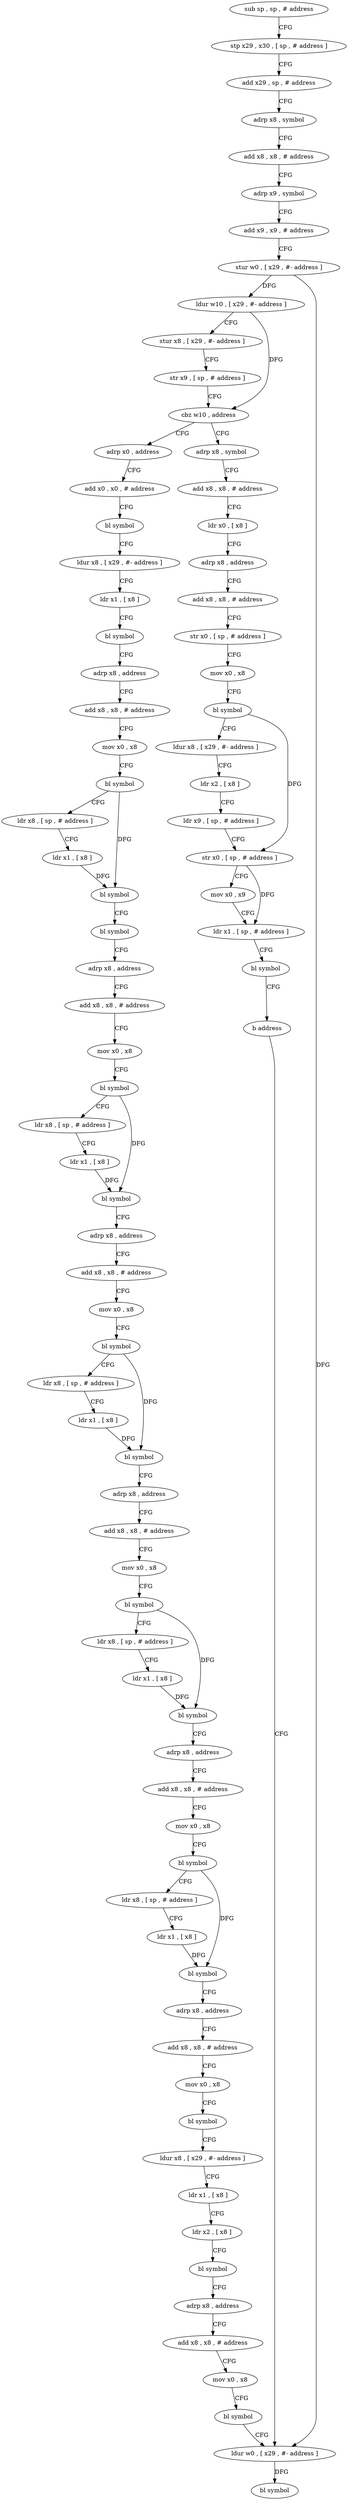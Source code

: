 digraph "func" {
"4200092" [label = "sub sp , sp , # address" ]
"4200096" [label = "stp x29 , x30 , [ sp , # address ]" ]
"4200100" [label = "add x29 , sp , # address" ]
"4200104" [label = "adrp x8 , symbol" ]
"4200108" [label = "add x8 , x8 , # address" ]
"4200112" [label = "adrp x9 , symbol" ]
"4200116" [label = "add x9 , x9 , # address" ]
"4200120" [label = "stur w0 , [ x29 , #- address ]" ]
"4200124" [label = "ldur w10 , [ x29 , #- address ]" ]
"4200128" [label = "stur x8 , [ x29 , #- address ]" ]
"4200132" [label = "str x9 , [ sp , # address ]" ]
"4200136" [label = "cbz w10 , address" ]
"4200204" [label = "adrp x0 , address" ]
"4200140" [label = "adrp x8 , symbol" ]
"4200208" [label = "add x0 , x0 , # address" ]
"4200212" [label = "bl symbol" ]
"4200216" [label = "ldur x8 , [ x29 , #- address ]" ]
"4200220" [label = "ldr x1 , [ x8 ]" ]
"4200224" [label = "bl symbol" ]
"4200228" [label = "adrp x8 , address" ]
"4200232" [label = "add x8 , x8 , # address" ]
"4200236" [label = "mov x0 , x8" ]
"4200240" [label = "bl symbol" ]
"4200244" [label = "ldr x8 , [ sp , # address ]" ]
"4200248" [label = "ldr x1 , [ x8 ]" ]
"4200252" [label = "bl symbol" ]
"4200256" [label = "bl symbol" ]
"4200260" [label = "adrp x8 , address" ]
"4200264" [label = "add x8 , x8 , # address" ]
"4200268" [label = "mov x0 , x8" ]
"4200272" [label = "bl symbol" ]
"4200276" [label = "ldr x8 , [ sp , # address ]" ]
"4200280" [label = "ldr x1 , [ x8 ]" ]
"4200284" [label = "bl symbol" ]
"4200288" [label = "adrp x8 , address" ]
"4200292" [label = "add x8 , x8 , # address" ]
"4200296" [label = "mov x0 , x8" ]
"4200300" [label = "bl symbol" ]
"4200304" [label = "ldr x8 , [ sp , # address ]" ]
"4200308" [label = "ldr x1 , [ x8 ]" ]
"4200312" [label = "bl symbol" ]
"4200316" [label = "adrp x8 , address" ]
"4200320" [label = "add x8 , x8 , # address" ]
"4200324" [label = "mov x0 , x8" ]
"4200328" [label = "bl symbol" ]
"4200332" [label = "ldr x8 , [ sp , # address ]" ]
"4200336" [label = "ldr x1 , [ x8 ]" ]
"4200340" [label = "bl symbol" ]
"4200344" [label = "adrp x8 , address" ]
"4200348" [label = "add x8 , x8 , # address" ]
"4200352" [label = "mov x0 , x8" ]
"4200356" [label = "bl symbol" ]
"4200360" [label = "ldr x8 , [ sp , # address ]" ]
"4200364" [label = "ldr x1 , [ x8 ]" ]
"4200368" [label = "bl symbol" ]
"4200372" [label = "adrp x8 , address" ]
"4200376" [label = "add x8 , x8 , # address" ]
"4200380" [label = "mov x0 , x8" ]
"4200384" [label = "bl symbol" ]
"4200388" [label = "ldur x8 , [ x29 , #- address ]" ]
"4200392" [label = "ldr x1 , [ x8 ]" ]
"4200396" [label = "ldr x2 , [ x8 ]" ]
"4200400" [label = "bl symbol" ]
"4200404" [label = "adrp x8 , address" ]
"4200408" [label = "add x8 , x8 , # address" ]
"4200412" [label = "mov x0 , x8" ]
"4200416" [label = "bl symbol" ]
"4200420" [label = "ldur w0 , [ x29 , #- address ]" ]
"4200144" [label = "add x8 , x8 , # address" ]
"4200148" [label = "ldr x0 , [ x8 ]" ]
"4200152" [label = "adrp x8 , address" ]
"4200156" [label = "add x8 , x8 , # address" ]
"4200160" [label = "str x0 , [ sp , # address ]" ]
"4200164" [label = "mov x0 , x8" ]
"4200168" [label = "bl symbol" ]
"4200172" [label = "ldur x8 , [ x29 , #- address ]" ]
"4200176" [label = "ldr x2 , [ x8 ]" ]
"4200180" [label = "ldr x9 , [ sp , # address ]" ]
"4200184" [label = "str x0 , [ sp , # address ]" ]
"4200188" [label = "mov x0 , x9" ]
"4200192" [label = "ldr x1 , [ sp , # address ]" ]
"4200196" [label = "bl symbol" ]
"4200200" [label = "b address" ]
"4200424" [label = "bl symbol" ]
"4200092" -> "4200096" [ label = "CFG" ]
"4200096" -> "4200100" [ label = "CFG" ]
"4200100" -> "4200104" [ label = "CFG" ]
"4200104" -> "4200108" [ label = "CFG" ]
"4200108" -> "4200112" [ label = "CFG" ]
"4200112" -> "4200116" [ label = "CFG" ]
"4200116" -> "4200120" [ label = "CFG" ]
"4200120" -> "4200124" [ label = "DFG" ]
"4200120" -> "4200420" [ label = "DFG" ]
"4200124" -> "4200128" [ label = "CFG" ]
"4200124" -> "4200136" [ label = "DFG" ]
"4200128" -> "4200132" [ label = "CFG" ]
"4200132" -> "4200136" [ label = "CFG" ]
"4200136" -> "4200204" [ label = "CFG" ]
"4200136" -> "4200140" [ label = "CFG" ]
"4200204" -> "4200208" [ label = "CFG" ]
"4200140" -> "4200144" [ label = "CFG" ]
"4200208" -> "4200212" [ label = "CFG" ]
"4200212" -> "4200216" [ label = "CFG" ]
"4200216" -> "4200220" [ label = "CFG" ]
"4200220" -> "4200224" [ label = "CFG" ]
"4200224" -> "4200228" [ label = "CFG" ]
"4200228" -> "4200232" [ label = "CFG" ]
"4200232" -> "4200236" [ label = "CFG" ]
"4200236" -> "4200240" [ label = "CFG" ]
"4200240" -> "4200244" [ label = "CFG" ]
"4200240" -> "4200252" [ label = "DFG" ]
"4200244" -> "4200248" [ label = "CFG" ]
"4200248" -> "4200252" [ label = "DFG" ]
"4200252" -> "4200256" [ label = "CFG" ]
"4200256" -> "4200260" [ label = "CFG" ]
"4200260" -> "4200264" [ label = "CFG" ]
"4200264" -> "4200268" [ label = "CFG" ]
"4200268" -> "4200272" [ label = "CFG" ]
"4200272" -> "4200276" [ label = "CFG" ]
"4200272" -> "4200284" [ label = "DFG" ]
"4200276" -> "4200280" [ label = "CFG" ]
"4200280" -> "4200284" [ label = "DFG" ]
"4200284" -> "4200288" [ label = "CFG" ]
"4200288" -> "4200292" [ label = "CFG" ]
"4200292" -> "4200296" [ label = "CFG" ]
"4200296" -> "4200300" [ label = "CFG" ]
"4200300" -> "4200304" [ label = "CFG" ]
"4200300" -> "4200312" [ label = "DFG" ]
"4200304" -> "4200308" [ label = "CFG" ]
"4200308" -> "4200312" [ label = "DFG" ]
"4200312" -> "4200316" [ label = "CFG" ]
"4200316" -> "4200320" [ label = "CFG" ]
"4200320" -> "4200324" [ label = "CFG" ]
"4200324" -> "4200328" [ label = "CFG" ]
"4200328" -> "4200332" [ label = "CFG" ]
"4200328" -> "4200340" [ label = "DFG" ]
"4200332" -> "4200336" [ label = "CFG" ]
"4200336" -> "4200340" [ label = "DFG" ]
"4200340" -> "4200344" [ label = "CFG" ]
"4200344" -> "4200348" [ label = "CFG" ]
"4200348" -> "4200352" [ label = "CFG" ]
"4200352" -> "4200356" [ label = "CFG" ]
"4200356" -> "4200360" [ label = "CFG" ]
"4200356" -> "4200368" [ label = "DFG" ]
"4200360" -> "4200364" [ label = "CFG" ]
"4200364" -> "4200368" [ label = "DFG" ]
"4200368" -> "4200372" [ label = "CFG" ]
"4200372" -> "4200376" [ label = "CFG" ]
"4200376" -> "4200380" [ label = "CFG" ]
"4200380" -> "4200384" [ label = "CFG" ]
"4200384" -> "4200388" [ label = "CFG" ]
"4200388" -> "4200392" [ label = "CFG" ]
"4200392" -> "4200396" [ label = "CFG" ]
"4200396" -> "4200400" [ label = "CFG" ]
"4200400" -> "4200404" [ label = "CFG" ]
"4200404" -> "4200408" [ label = "CFG" ]
"4200408" -> "4200412" [ label = "CFG" ]
"4200412" -> "4200416" [ label = "CFG" ]
"4200416" -> "4200420" [ label = "CFG" ]
"4200420" -> "4200424" [ label = "DFG" ]
"4200144" -> "4200148" [ label = "CFG" ]
"4200148" -> "4200152" [ label = "CFG" ]
"4200152" -> "4200156" [ label = "CFG" ]
"4200156" -> "4200160" [ label = "CFG" ]
"4200160" -> "4200164" [ label = "CFG" ]
"4200164" -> "4200168" [ label = "CFG" ]
"4200168" -> "4200172" [ label = "CFG" ]
"4200168" -> "4200184" [ label = "DFG" ]
"4200172" -> "4200176" [ label = "CFG" ]
"4200176" -> "4200180" [ label = "CFG" ]
"4200180" -> "4200184" [ label = "CFG" ]
"4200184" -> "4200188" [ label = "CFG" ]
"4200184" -> "4200192" [ label = "DFG" ]
"4200188" -> "4200192" [ label = "CFG" ]
"4200192" -> "4200196" [ label = "CFG" ]
"4200196" -> "4200200" [ label = "CFG" ]
"4200200" -> "4200420" [ label = "CFG" ]
}
